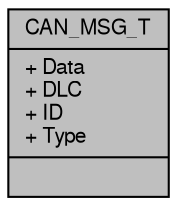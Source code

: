 digraph "CAN_MSG_T"
{
  edge [fontname="FreeSans",fontsize="10",labelfontname="FreeSans",labelfontsize="10"];
  node [fontname="FreeSans",fontsize="10",shape=record];
  Node1 [label="{CAN_MSG_T\n|+ Data\l+ DLC\l+ ID\l+ Type\l|}",height=0.2,width=0.4,color="black", fillcolor="grey75", style="filled", fontcolor="black"];
}
